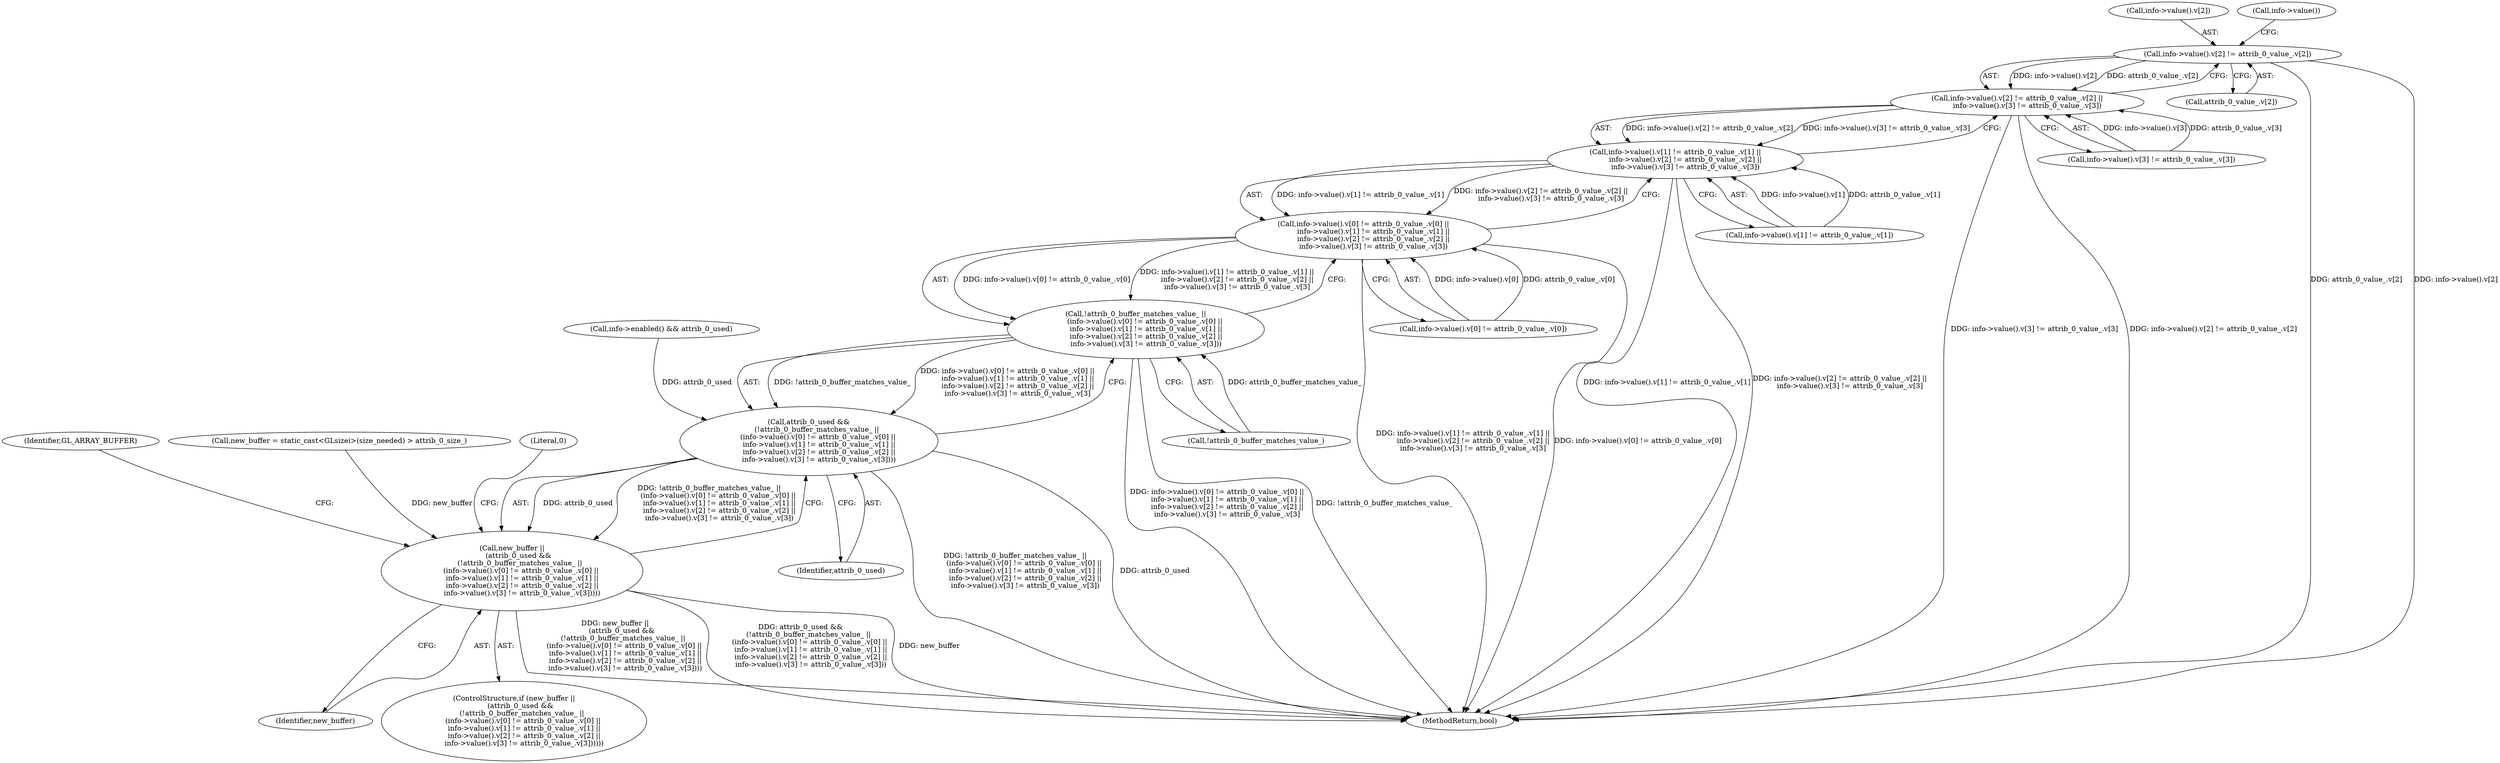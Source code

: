 digraph "0_Chrome_3aad1a37affb1ab70d1897f2b03eb8c077264984_1@array" {
"1000242" [label="(Call,info->value().v[2] != attrib_0_value_.v[2])"];
"1000241" [label="(Call,info->value().v[2] != attrib_0_value_.v[2] ||\n         info->value().v[3] != attrib_0_value_.v[3])"];
"1000229" [label="(Call,info->value().v[1] != attrib_0_value_.v[1] ||\n         info->value().v[2] != attrib_0_value_.v[2] ||\n         info->value().v[3] != attrib_0_value_.v[3])"];
"1000217" [label="(Call,info->value().v[0] != attrib_0_value_.v[0] ||\n         info->value().v[1] != attrib_0_value_.v[1] ||\n         info->value().v[2] != attrib_0_value_.v[2] ||\n         info->value().v[3] != attrib_0_value_.v[3])"];
"1000214" [label="(Call,!attrib_0_buffer_matches_value_ ||\n        (info->value().v[0] != attrib_0_value_.v[0] ||\n         info->value().v[1] != attrib_0_value_.v[1] ||\n         info->value().v[2] != attrib_0_value_.v[2] ||\n         info->value().v[3] != attrib_0_value_.v[3]))"];
"1000212" [label="(Call,attrib_0_used &&\n       (!attrib_0_buffer_matches_value_ ||\n        (info->value().v[0] != attrib_0_value_.v[0] ||\n         info->value().v[1] != attrib_0_value_.v[1] ||\n         info->value().v[2] != attrib_0_value_.v[2] ||\n         info->value().v[3] != attrib_0_value_.v[3])))"];
"1000210" [label="(Call,new_buffer ||\n      (attrib_0_used &&\n       (!attrib_0_buffer_matches_value_ ||\n        (info->value().v[0] != attrib_0_value_.v[0] ||\n         info->value().v[1] != attrib_0_value_.v[1] ||\n         info->value().v[2] != attrib_0_value_.v[2] ||\n         info->value().v[3] != attrib_0_value_.v[3]))))"];
"1000267" [label="(Identifier,GL_ARRAY_BUFFER)"];
"1000248" [label="(Call,attrib_0_value_.v[2])"];
"1000218" [label="(Call,info->value().v[0] != attrib_0_value_.v[0])"];
"1000210" [label="(Call,new_buffer ||\n      (attrib_0_used &&\n       (!attrib_0_buffer_matches_value_ ||\n        (info->value().v[0] != attrib_0_value_.v[0] ||\n         info->value().v[1] != attrib_0_value_.v[1] ||\n         info->value().v[2] != attrib_0_value_.v[2] ||\n         info->value().v[3] != attrib_0_value_.v[3]))))"];
"1000130" [label="(Call,info->enabled() && attrib_0_used)"];
"1000213" [label="(Identifier,attrib_0_used)"];
"1000305" [label="(MethodReturn,bool)"];
"1000243" [label="(Call,info->value().v[2])"];
"1000215" [label="(Call,!attrib_0_buffer_matches_value_)"];
"1000229" [label="(Call,info->value().v[1] != attrib_0_value_.v[1] ||\n         info->value().v[2] != attrib_0_value_.v[2] ||\n         info->value().v[3] != attrib_0_value_.v[3])"];
"1000242" [label="(Call,info->value().v[2] != attrib_0_value_.v[2])"];
"1000256" [label="(Call,info->value())"];
"1000241" [label="(Call,info->value().v[2] != attrib_0_value_.v[2] ||\n         info->value().v[3] != attrib_0_value_.v[3])"];
"1000179" [label="(Call,new_buffer = static_cast<GLsizei>(size_needed) > attrib_0_size_)"];
"1000288" [label="(Literal,0)"];
"1000230" [label="(Call,info->value().v[1] != attrib_0_value_.v[1])"];
"1000212" [label="(Call,attrib_0_used &&\n       (!attrib_0_buffer_matches_value_ ||\n        (info->value().v[0] != attrib_0_value_.v[0] ||\n         info->value().v[1] != attrib_0_value_.v[1] ||\n         info->value().v[2] != attrib_0_value_.v[2] ||\n         info->value().v[3] != attrib_0_value_.v[3])))"];
"1000253" [label="(Call,info->value().v[3] != attrib_0_value_.v[3])"];
"1000217" [label="(Call,info->value().v[0] != attrib_0_value_.v[0] ||\n         info->value().v[1] != attrib_0_value_.v[1] ||\n         info->value().v[2] != attrib_0_value_.v[2] ||\n         info->value().v[3] != attrib_0_value_.v[3])"];
"1000211" [label="(Identifier,new_buffer)"];
"1000209" [label="(ControlStructure,if (new_buffer ||\n      (attrib_0_used &&\n       (!attrib_0_buffer_matches_value_ ||\n        (info->value().v[0] != attrib_0_value_.v[0] ||\n         info->value().v[1] != attrib_0_value_.v[1] ||\n         info->value().v[2] != attrib_0_value_.v[2] ||\n         info->value().v[3] != attrib_0_value_.v[3])))))"];
"1000214" [label="(Call,!attrib_0_buffer_matches_value_ ||\n        (info->value().v[0] != attrib_0_value_.v[0] ||\n         info->value().v[1] != attrib_0_value_.v[1] ||\n         info->value().v[2] != attrib_0_value_.v[2] ||\n         info->value().v[3] != attrib_0_value_.v[3]))"];
"1000242" -> "1000241"  [label="AST: "];
"1000242" -> "1000248"  [label="CFG: "];
"1000243" -> "1000242"  [label="AST: "];
"1000248" -> "1000242"  [label="AST: "];
"1000256" -> "1000242"  [label="CFG: "];
"1000241" -> "1000242"  [label="CFG: "];
"1000242" -> "1000305"  [label="DDG: attrib_0_value_.v[2]"];
"1000242" -> "1000305"  [label="DDG: info->value().v[2]"];
"1000242" -> "1000241"  [label="DDG: info->value().v[2]"];
"1000242" -> "1000241"  [label="DDG: attrib_0_value_.v[2]"];
"1000241" -> "1000229"  [label="AST: "];
"1000241" -> "1000253"  [label="CFG: "];
"1000253" -> "1000241"  [label="AST: "];
"1000229" -> "1000241"  [label="CFG: "];
"1000241" -> "1000305"  [label="DDG: info->value().v[3] != attrib_0_value_.v[3]"];
"1000241" -> "1000305"  [label="DDG: info->value().v[2] != attrib_0_value_.v[2]"];
"1000241" -> "1000229"  [label="DDG: info->value().v[2] != attrib_0_value_.v[2]"];
"1000241" -> "1000229"  [label="DDG: info->value().v[3] != attrib_0_value_.v[3]"];
"1000253" -> "1000241"  [label="DDG: info->value().v[3]"];
"1000253" -> "1000241"  [label="DDG: attrib_0_value_.v[3]"];
"1000229" -> "1000217"  [label="AST: "];
"1000229" -> "1000230"  [label="CFG: "];
"1000230" -> "1000229"  [label="AST: "];
"1000217" -> "1000229"  [label="CFG: "];
"1000229" -> "1000305"  [label="DDG: info->value().v[1] != attrib_0_value_.v[1]"];
"1000229" -> "1000305"  [label="DDG: info->value().v[2] != attrib_0_value_.v[2] ||\n         info->value().v[3] != attrib_0_value_.v[3]"];
"1000229" -> "1000217"  [label="DDG: info->value().v[1] != attrib_0_value_.v[1]"];
"1000229" -> "1000217"  [label="DDG: info->value().v[2] != attrib_0_value_.v[2] ||\n         info->value().v[3] != attrib_0_value_.v[3]"];
"1000230" -> "1000229"  [label="DDG: info->value().v[1]"];
"1000230" -> "1000229"  [label="DDG: attrib_0_value_.v[1]"];
"1000217" -> "1000214"  [label="AST: "];
"1000217" -> "1000218"  [label="CFG: "];
"1000218" -> "1000217"  [label="AST: "];
"1000214" -> "1000217"  [label="CFG: "];
"1000217" -> "1000305"  [label="DDG: info->value().v[1] != attrib_0_value_.v[1] ||\n         info->value().v[2] != attrib_0_value_.v[2] ||\n         info->value().v[3] != attrib_0_value_.v[3]"];
"1000217" -> "1000305"  [label="DDG: info->value().v[0] != attrib_0_value_.v[0]"];
"1000217" -> "1000214"  [label="DDG: info->value().v[0] != attrib_0_value_.v[0]"];
"1000217" -> "1000214"  [label="DDG: info->value().v[1] != attrib_0_value_.v[1] ||\n         info->value().v[2] != attrib_0_value_.v[2] ||\n         info->value().v[3] != attrib_0_value_.v[3]"];
"1000218" -> "1000217"  [label="DDG: info->value().v[0]"];
"1000218" -> "1000217"  [label="DDG: attrib_0_value_.v[0]"];
"1000214" -> "1000212"  [label="AST: "];
"1000214" -> "1000215"  [label="CFG: "];
"1000215" -> "1000214"  [label="AST: "];
"1000212" -> "1000214"  [label="CFG: "];
"1000214" -> "1000305"  [label="DDG: info->value().v[0] != attrib_0_value_.v[0] ||\n         info->value().v[1] != attrib_0_value_.v[1] ||\n         info->value().v[2] != attrib_0_value_.v[2] ||\n         info->value().v[3] != attrib_0_value_.v[3]"];
"1000214" -> "1000305"  [label="DDG: !attrib_0_buffer_matches_value_"];
"1000214" -> "1000212"  [label="DDG: !attrib_0_buffer_matches_value_"];
"1000214" -> "1000212"  [label="DDG: info->value().v[0] != attrib_0_value_.v[0] ||\n         info->value().v[1] != attrib_0_value_.v[1] ||\n         info->value().v[2] != attrib_0_value_.v[2] ||\n         info->value().v[3] != attrib_0_value_.v[3]"];
"1000215" -> "1000214"  [label="DDG: attrib_0_buffer_matches_value_"];
"1000212" -> "1000210"  [label="AST: "];
"1000212" -> "1000213"  [label="CFG: "];
"1000213" -> "1000212"  [label="AST: "];
"1000210" -> "1000212"  [label="CFG: "];
"1000212" -> "1000305"  [label="DDG: !attrib_0_buffer_matches_value_ ||\n        (info->value().v[0] != attrib_0_value_.v[0] ||\n         info->value().v[1] != attrib_0_value_.v[1] ||\n         info->value().v[2] != attrib_0_value_.v[2] ||\n         info->value().v[3] != attrib_0_value_.v[3])"];
"1000212" -> "1000305"  [label="DDG: attrib_0_used"];
"1000212" -> "1000210"  [label="DDG: attrib_0_used"];
"1000212" -> "1000210"  [label="DDG: !attrib_0_buffer_matches_value_ ||\n        (info->value().v[0] != attrib_0_value_.v[0] ||\n         info->value().v[1] != attrib_0_value_.v[1] ||\n         info->value().v[2] != attrib_0_value_.v[2] ||\n         info->value().v[3] != attrib_0_value_.v[3])"];
"1000130" -> "1000212"  [label="DDG: attrib_0_used"];
"1000210" -> "1000209"  [label="AST: "];
"1000210" -> "1000211"  [label="CFG: "];
"1000211" -> "1000210"  [label="AST: "];
"1000267" -> "1000210"  [label="CFG: "];
"1000288" -> "1000210"  [label="CFG: "];
"1000210" -> "1000305"  [label="DDG: new_buffer ||\n      (attrib_0_used &&\n       (!attrib_0_buffer_matches_value_ ||\n        (info->value().v[0] != attrib_0_value_.v[0] ||\n         info->value().v[1] != attrib_0_value_.v[1] ||\n         info->value().v[2] != attrib_0_value_.v[2] ||\n         info->value().v[3] != attrib_0_value_.v[3])))"];
"1000210" -> "1000305"  [label="DDG: attrib_0_used &&\n       (!attrib_0_buffer_matches_value_ ||\n        (info->value().v[0] != attrib_0_value_.v[0] ||\n         info->value().v[1] != attrib_0_value_.v[1] ||\n         info->value().v[2] != attrib_0_value_.v[2] ||\n         info->value().v[3] != attrib_0_value_.v[3]))"];
"1000210" -> "1000305"  [label="DDG: new_buffer"];
"1000179" -> "1000210"  [label="DDG: new_buffer"];
}
